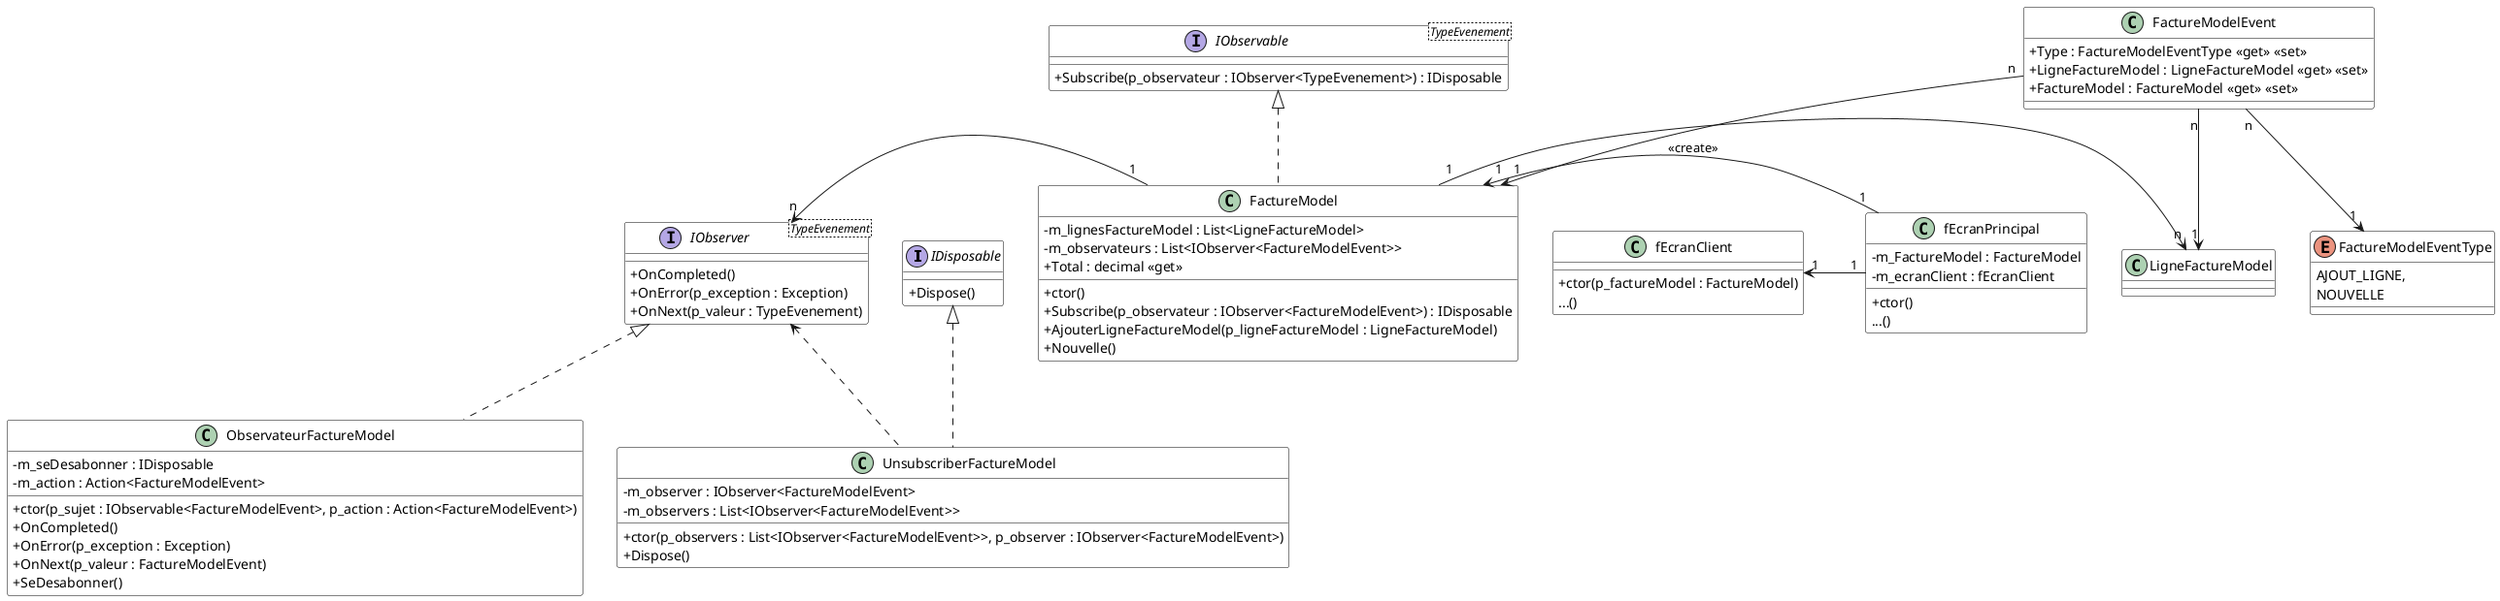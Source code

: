 @startuml DiagAppFactureGen

skinparam classAttributeIconSize 0
skinparam class {
    BackgroundColor White
    BorderColor #000
}

interface IDisposable {
    + Dispose()
}

interface IObservable<TypeEvenement> {
    + Subscribe(p_observateur : IObserver<TypeEvenement>) : IDisposable
}

interface IObserver<TypeEvenement> {
    + OnCompleted()
    + OnError(p_exception : Exception)
    + OnNext(p_valeur : TypeEvenement)
}

class FactureModel {
    - m_lignesFactureModel : List<LigneFactureModel>
    - m_observateurs : List<IObserver<FactureModelEvent>>
    + Total : decimal <<get>>
    + ctor()
    + Subscribe(p_observateur : IObserver<FactureModelEvent>) : IDisposable
    + AjouterLigneFactureModel(p_ligneFactureModel : LigneFactureModel)
    + Nouvelle()
}

class fEcranPrincipal {
    - m_FactureModel : FactureModel
    - m_ecranClient : fEcranClient
    + ctor()
    ...()
}

class fEcranClient {
    + ctor(p_factureModel : FactureModel)
    ...()
}

class ObservateurFactureModel {
    - m_seDesabonner : IDisposable
    - m_action : Action<FactureModelEvent>
    + ctor(p_sujet : IObservable<FactureModelEvent>, p_action : Action<FactureModelEvent>)
    + OnCompleted()
    + OnError(p_exception : Exception)
    + OnNext(p_valeur : FactureModelEvent)
    + SeDesabonner()
}

class UnsubscriberFactureModel {
    - m_observer : IObserver<FactureModelEvent>
    - m_observers : List<IObserver<FactureModelEvent>>
    + ctor(p_observers : List<IObserver<FactureModelEvent>>, p_observer : IObserver<FactureModelEvent>)
    + Dispose()
}

class FactureModelEvent {
    + Type : FactureModelEventType <<get>> <<set>>
    + LigneFactureModel : LigneFactureModel <<get>> <<set>>
    + FactureModel : FactureModel <<get>> <<set>>
}

enum FactureModelEventType {
    AJOUT_LIGNE,
    NOUVELLE
}

FactureModelEvent "n" --> "1" FactureModel
FactureModelEvent "n" --> "1" LigneFactureModel
FactureModelEvent "n" --> "1" FactureModelEventType

fEcranPrincipal "1" -right-> "1" FactureModel : <<create>>
fEcranPrincipal "1" -left-> "1" fEcranClient : \t
'fEcranPrincipal "1" ..> "1" ObservateurFactureModel : <<create>>

FactureModel "1" -left-> "n" IObserver
FactureModel "1" -right-> "n" LigneFactureModel

'fEcranClient "1" --> "1" FactureModel
'fEcranClient "1" ..> "1" ObservateurFactureModel : <<create>>

IObserver <|.. ObservateurFactureModel
IDisposable <|.. UnsubscriberFactureModel
IObserver <.. UnsubscriberFactureModel
IObservable <|.. FactureModel


@enduml

